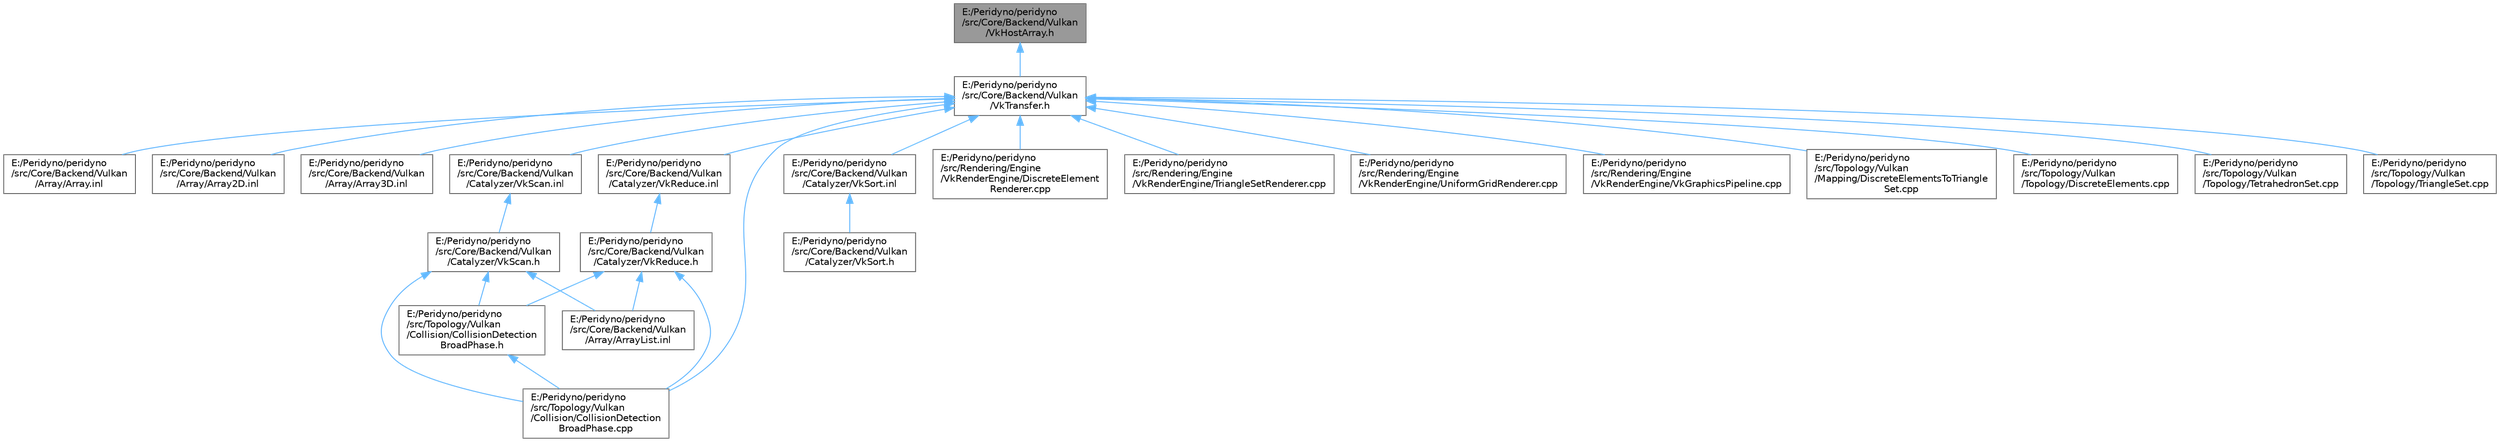 digraph "E:/Peridyno/peridyno/src/Core/Backend/Vulkan/VkHostArray.h"
{
 // LATEX_PDF_SIZE
  bgcolor="transparent";
  edge [fontname=Helvetica,fontsize=10,labelfontname=Helvetica,labelfontsize=10];
  node [fontname=Helvetica,fontsize=10,shape=box,height=0.2,width=0.4];
  Node1 [id="Node000001",label="E:/Peridyno/peridyno\l/src/Core/Backend/Vulkan\l/VkHostArray.h",height=0.2,width=0.4,color="gray40", fillcolor="grey60", style="filled", fontcolor="black",tooltip=" "];
  Node1 -> Node2 [id="edge1_Node000001_Node000002",dir="back",color="steelblue1",style="solid",tooltip=" "];
  Node2 [id="Node000002",label="E:/Peridyno/peridyno\l/src/Core/Backend/Vulkan\l/VkTransfer.h",height=0.2,width=0.4,color="grey40", fillcolor="white", style="filled",URL="$_vk_transfer_8h.html",tooltip=" "];
  Node2 -> Node3 [id="edge2_Node000002_Node000003",dir="back",color="steelblue1",style="solid",tooltip=" "];
  Node3 [id="Node000003",label="E:/Peridyno/peridyno\l/src/Core/Backend/Vulkan\l/Array/Array.inl",height=0.2,width=0.4,color="grey40", fillcolor="white", style="filled",URL="$_vulkan_2_array_2_array_8inl.html",tooltip=" "];
  Node2 -> Node4 [id="edge3_Node000002_Node000004",dir="back",color="steelblue1",style="solid",tooltip=" "];
  Node4 [id="Node000004",label="E:/Peridyno/peridyno\l/src/Core/Backend/Vulkan\l/Array/Array2D.inl",height=0.2,width=0.4,color="grey40", fillcolor="white", style="filled",URL="$_vulkan_2_array_2_array2_d_8inl.html",tooltip=" "];
  Node2 -> Node5 [id="edge4_Node000002_Node000005",dir="back",color="steelblue1",style="solid",tooltip=" "];
  Node5 [id="Node000005",label="E:/Peridyno/peridyno\l/src/Core/Backend/Vulkan\l/Array/Array3D.inl",height=0.2,width=0.4,color="grey40", fillcolor="white", style="filled",URL="$_vulkan_2_array_2_array3_d_8inl.html",tooltip=" "];
  Node2 -> Node6 [id="edge5_Node000002_Node000006",dir="back",color="steelblue1",style="solid",tooltip=" "];
  Node6 [id="Node000006",label="E:/Peridyno/peridyno\l/src/Core/Backend/Vulkan\l/Catalyzer/VkReduce.inl",height=0.2,width=0.4,color="grey40", fillcolor="white", style="filled",URL="$_vk_reduce_8inl.html",tooltip=" "];
  Node6 -> Node7 [id="edge6_Node000006_Node000007",dir="back",color="steelblue1",style="solid",tooltip=" "];
  Node7 [id="Node000007",label="E:/Peridyno/peridyno\l/src/Core/Backend/Vulkan\l/Catalyzer/VkReduce.h",height=0.2,width=0.4,color="grey40", fillcolor="white", style="filled",URL="$_vk_reduce_8h.html",tooltip=" "];
  Node7 -> Node8 [id="edge7_Node000007_Node000008",dir="back",color="steelblue1",style="solid",tooltip=" "];
  Node8 [id="Node000008",label="E:/Peridyno/peridyno\l/src/Core/Backend/Vulkan\l/Array/ArrayList.inl",height=0.2,width=0.4,color="grey40", fillcolor="white", style="filled",URL="$_vulkan_2_array_2_array_list_8inl.html",tooltip=" "];
  Node7 -> Node9 [id="edge8_Node000007_Node000009",dir="back",color="steelblue1",style="solid",tooltip=" "];
  Node9 [id="Node000009",label="E:/Peridyno/peridyno\l/src/Topology/Vulkan\l/Collision/CollisionDetection\lBroadPhase.cpp",height=0.2,width=0.4,color="grey40", fillcolor="white", style="filled",URL="$_collision_detection_broad_phase_8cpp.html",tooltip=" "];
  Node7 -> Node10 [id="edge9_Node000007_Node000010",dir="back",color="steelblue1",style="solid",tooltip=" "];
  Node10 [id="Node000010",label="E:/Peridyno/peridyno\l/src/Topology/Vulkan\l/Collision/CollisionDetection\lBroadPhase.h",height=0.2,width=0.4,color="grey40", fillcolor="white", style="filled",URL="$_vulkan_2_collision_2_collision_detection_broad_phase_8h.html",tooltip=" "];
  Node10 -> Node9 [id="edge10_Node000010_Node000009",dir="back",color="steelblue1",style="solid",tooltip=" "];
  Node2 -> Node11 [id="edge11_Node000002_Node000011",dir="back",color="steelblue1",style="solid",tooltip=" "];
  Node11 [id="Node000011",label="E:/Peridyno/peridyno\l/src/Core/Backend/Vulkan\l/Catalyzer/VkScan.inl",height=0.2,width=0.4,color="grey40", fillcolor="white", style="filled",URL="$_vk_scan_8inl.html",tooltip=" "];
  Node11 -> Node12 [id="edge12_Node000011_Node000012",dir="back",color="steelblue1",style="solid",tooltip=" "];
  Node12 [id="Node000012",label="E:/Peridyno/peridyno\l/src/Core/Backend/Vulkan\l/Catalyzer/VkScan.h",height=0.2,width=0.4,color="grey40", fillcolor="white", style="filled",URL="$_vk_scan_8h.html",tooltip=" "];
  Node12 -> Node8 [id="edge13_Node000012_Node000008",dir="back",color="steelblue1",style="solid",tooltip=" "];
  Node12 -> Node9 [id="edge14_Node000012_Node000009",dir="back",color="steelblue1",style="solid",tooltip=" "];
  Node12 -> Node10 [id="edge15_Node000012_Node000010",dir="back",color="steelblue1",style="solid",tooltip=" "];
  Node2 -> Node13 [id="edge16_Node000002_Node000013",dir="back",color="steelblue1",style="solid",tooltip=" "];
  Node13 [id="Node000013",label="E:/Peridyno/peridyno\l/src/Core/Backend/Vulkan\l/Catalyzer/VkSort.inl",height=0.2,width=0.4,color="grey40", fillcolor="white", style="filled",URL="$_vk_sort_8inl.html",tooltip=" "];
  Node13 -> Node14 [id="edge17_Node000013_Node000014",dir="back",color="steelblue1",style="solid",tooltip=" "];
  Node14 [id="Node000014",label="E:/Peridyno/peridyno\l/src/Core/Backend/Vulkan\l/Catalyzer/VkSort.h",height=0.2,width=0.4,color="grey40", fillcolor="white", style="filled",URL="$_vk_sort_8h.html",tooltip=" "];
  Node2 -> Node15 [id="edge18_Node000002_Node000015",dir="back",color="steelblue1",style="solid",tooltip=" "];
  Node15 [id="Node000015",label="E:/Peridyno/peridyno\l/src/Rendering/Engine\l/VkRenderEngine/DiscreteElement\lRenderer.cpp",height=0.2,width=0.4,color="grey40", fillcolor="white", style="filled",URL="$_discrete_element_renderer_8cpp.html",tooltip=" "];
  Node2 -> Node16 [id="edge19_Node000002_Node000016",dir="back",color="steelblue1",style="solid",tooltip=" "];
  Node16 [id="Node000016",label="E:/Peridyno/peridyno\l/src/Rendering/Engine\l/VkRenderEngine/TriangleSetRenderer.cpp",height=0.2,width=0.4,color="grey40", fillcolor="white", style="filled",URL="$_triangle_set_renderer_8cpp.html",tooltip=" "];
  Node2 -> Node17 [id="edge20_Node000002_Node000017",dir="back",color="steelblue1",style="solid",tooltip=" "];
  Node17 [id="Node000017",label="E:/Peridyno/peridyno\l/src/Rendering/Engine\l/VkRenderEngine/UniformGridRenderer.cpp",height=0.2,width=0.4,color="grey40", fillcolor="white", style="filled",URL="$_uniform_grid_renderer_8cpp.html",tooltip=" "];
  Node2 -> Node18 [id="edge21_Node000002_Node000018",dir="back",color="steelblue1",style="solid",tooltip=" "];
  Node18 [id="Node000018",label="E:/Peridyno/peridyno\l/src/Rendering/Engine\l/VkRenderEngine/VkGraphicsPipeline.cpp",height=0.2,width=0.4,color="grey40", fillcolor="white", style="filled",URL="$_vk_graphics_pipeline_8cpp.html",tooltip=" "];
  Node2 -> Node9 [id="edge22_Node000002_Node000009",dir="back",color="steelblue1",style="solid",tooltip=" "];
  Node2 -> Node19 [id="edge23_Node000002_Node000019",dir="back",color="steelblue1",style="solid",tooltip=" "];
  Node19 [id="Node000019",label="E:/Peridyno/peridyno\l/src/Topology/Vulkan\l/Mapping/DiscreteElementsToTriangle\lSet.cpp",height=0.2,width=0.4,color="grey40", fillcolor="white", style="filled",URL="$_discrete_elements_to_triangle_set_8cpp.html",tooltip=" "];
  Node2 -> Node20 [id="edge24_Node000002_Node000020",dir="back",color="steelblue1",style="solid",tooltip=" "];
  Node20 [id="Node000020",label="E:/Peridyno/peridyno\l/src/Topology/Vulkan\l/Topology/DiscreteElements.cpp",height=0.2,width=0.4,color="grey40", fillcolor="white", style="filled",URL="$_discrete_elements_8cpp.html",tooltip=" "];
  Node2 -> Node21 [id="edge25_Node000002_Node000021",dir="back",color="steelblue1",style="solid",tooltip=" "];
  Node21 [id="Node000021",label="E:/Peridyno/peridyno\l/src/Topology/Vulkan\l/Topology/TetrahedronSet.cpp",height=0.2,width=0.4,color="grey40", fillcolor="white", style="filled",URL="$_tetrahedron_set_8cpp.html",tooltip=" "];
  Node2 -> Node22 [id="edge26_Node000002_Node000022",dir="back",color="steelblue1",style="solid",tooltip=" "];
  Node22 [id="Node000022",label="E:/Peridyno/peridyno\l/src/Topology/Vulkan\l/Topology/TriangleSet.cpp",height=0.2,width=0.4,color="grey40", fillcolor="white", style="filled",URL="$_triangle_set_8cpp.html",tooltip=" "];
}
